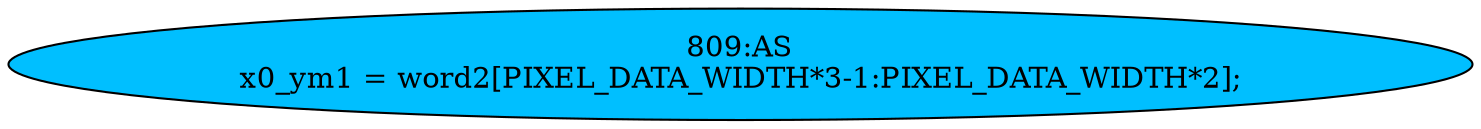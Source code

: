 strict digraph "" {
	node [label="\N"];
	"809:AS"	 [ast="<pyverilog.vparser.ast.Assign object at 0x7f90abda46d0>",
		def_var="['x0_ym1']",
		fillcolor=deepskyblue,
		label="809:AS
x0_ym1 = word2[PIXEL_DATA_WIDTH*3-1:PIXEL_DATA_WIDTH*2];",
		statements="[]",
		style=filled,
		typ=Assign,
		use_var="['word2', 'PIXEL_DATA_WIDTH']"];
}
